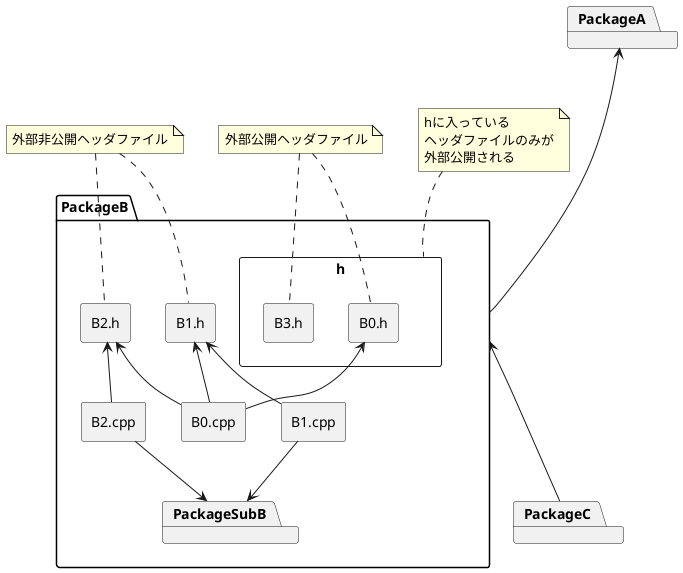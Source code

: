 @startuml

package PackageA {
}

package PackageB {
    rectangle "h" as h {
        rectangle "B0.h" as B0_h
        rectangle "B3.h" as B3_h
    }

    rectangle "B0.cpp" as B0_cpp
    rectangle "B1.cpp" as B1_cpp
    rectangle "B1.h" as B1_h
    rectangle "B2.cpp" as B2_cpp
    rectangle "B2.h" as B2_h

    package PackageSubB {
    }
}

package PackageC {
}

B0_cpp -up-> B0_h
B0_cpp -up-> B1_h
B0_cpp -up-> B2_h
B1_cpp -up-> B1_h
B1_cpp -down-> PackageSubB
B2_cpp -up-> B2_h
B2_cpp -down-> PackageSubB

note top of h
hに入っている
ヘッダファイルのみが
外部公開される
end note

note "外部公開ヘッダファイル" as N2

B0_h .up. N2
B3_h .up. N2

note "外部非公開ヘッダファイル" as N1

B1_h .up. N1
B2_h .up. N1

PackageA<-down--PackageB
PackageB<-down--PackageC

@enduml
